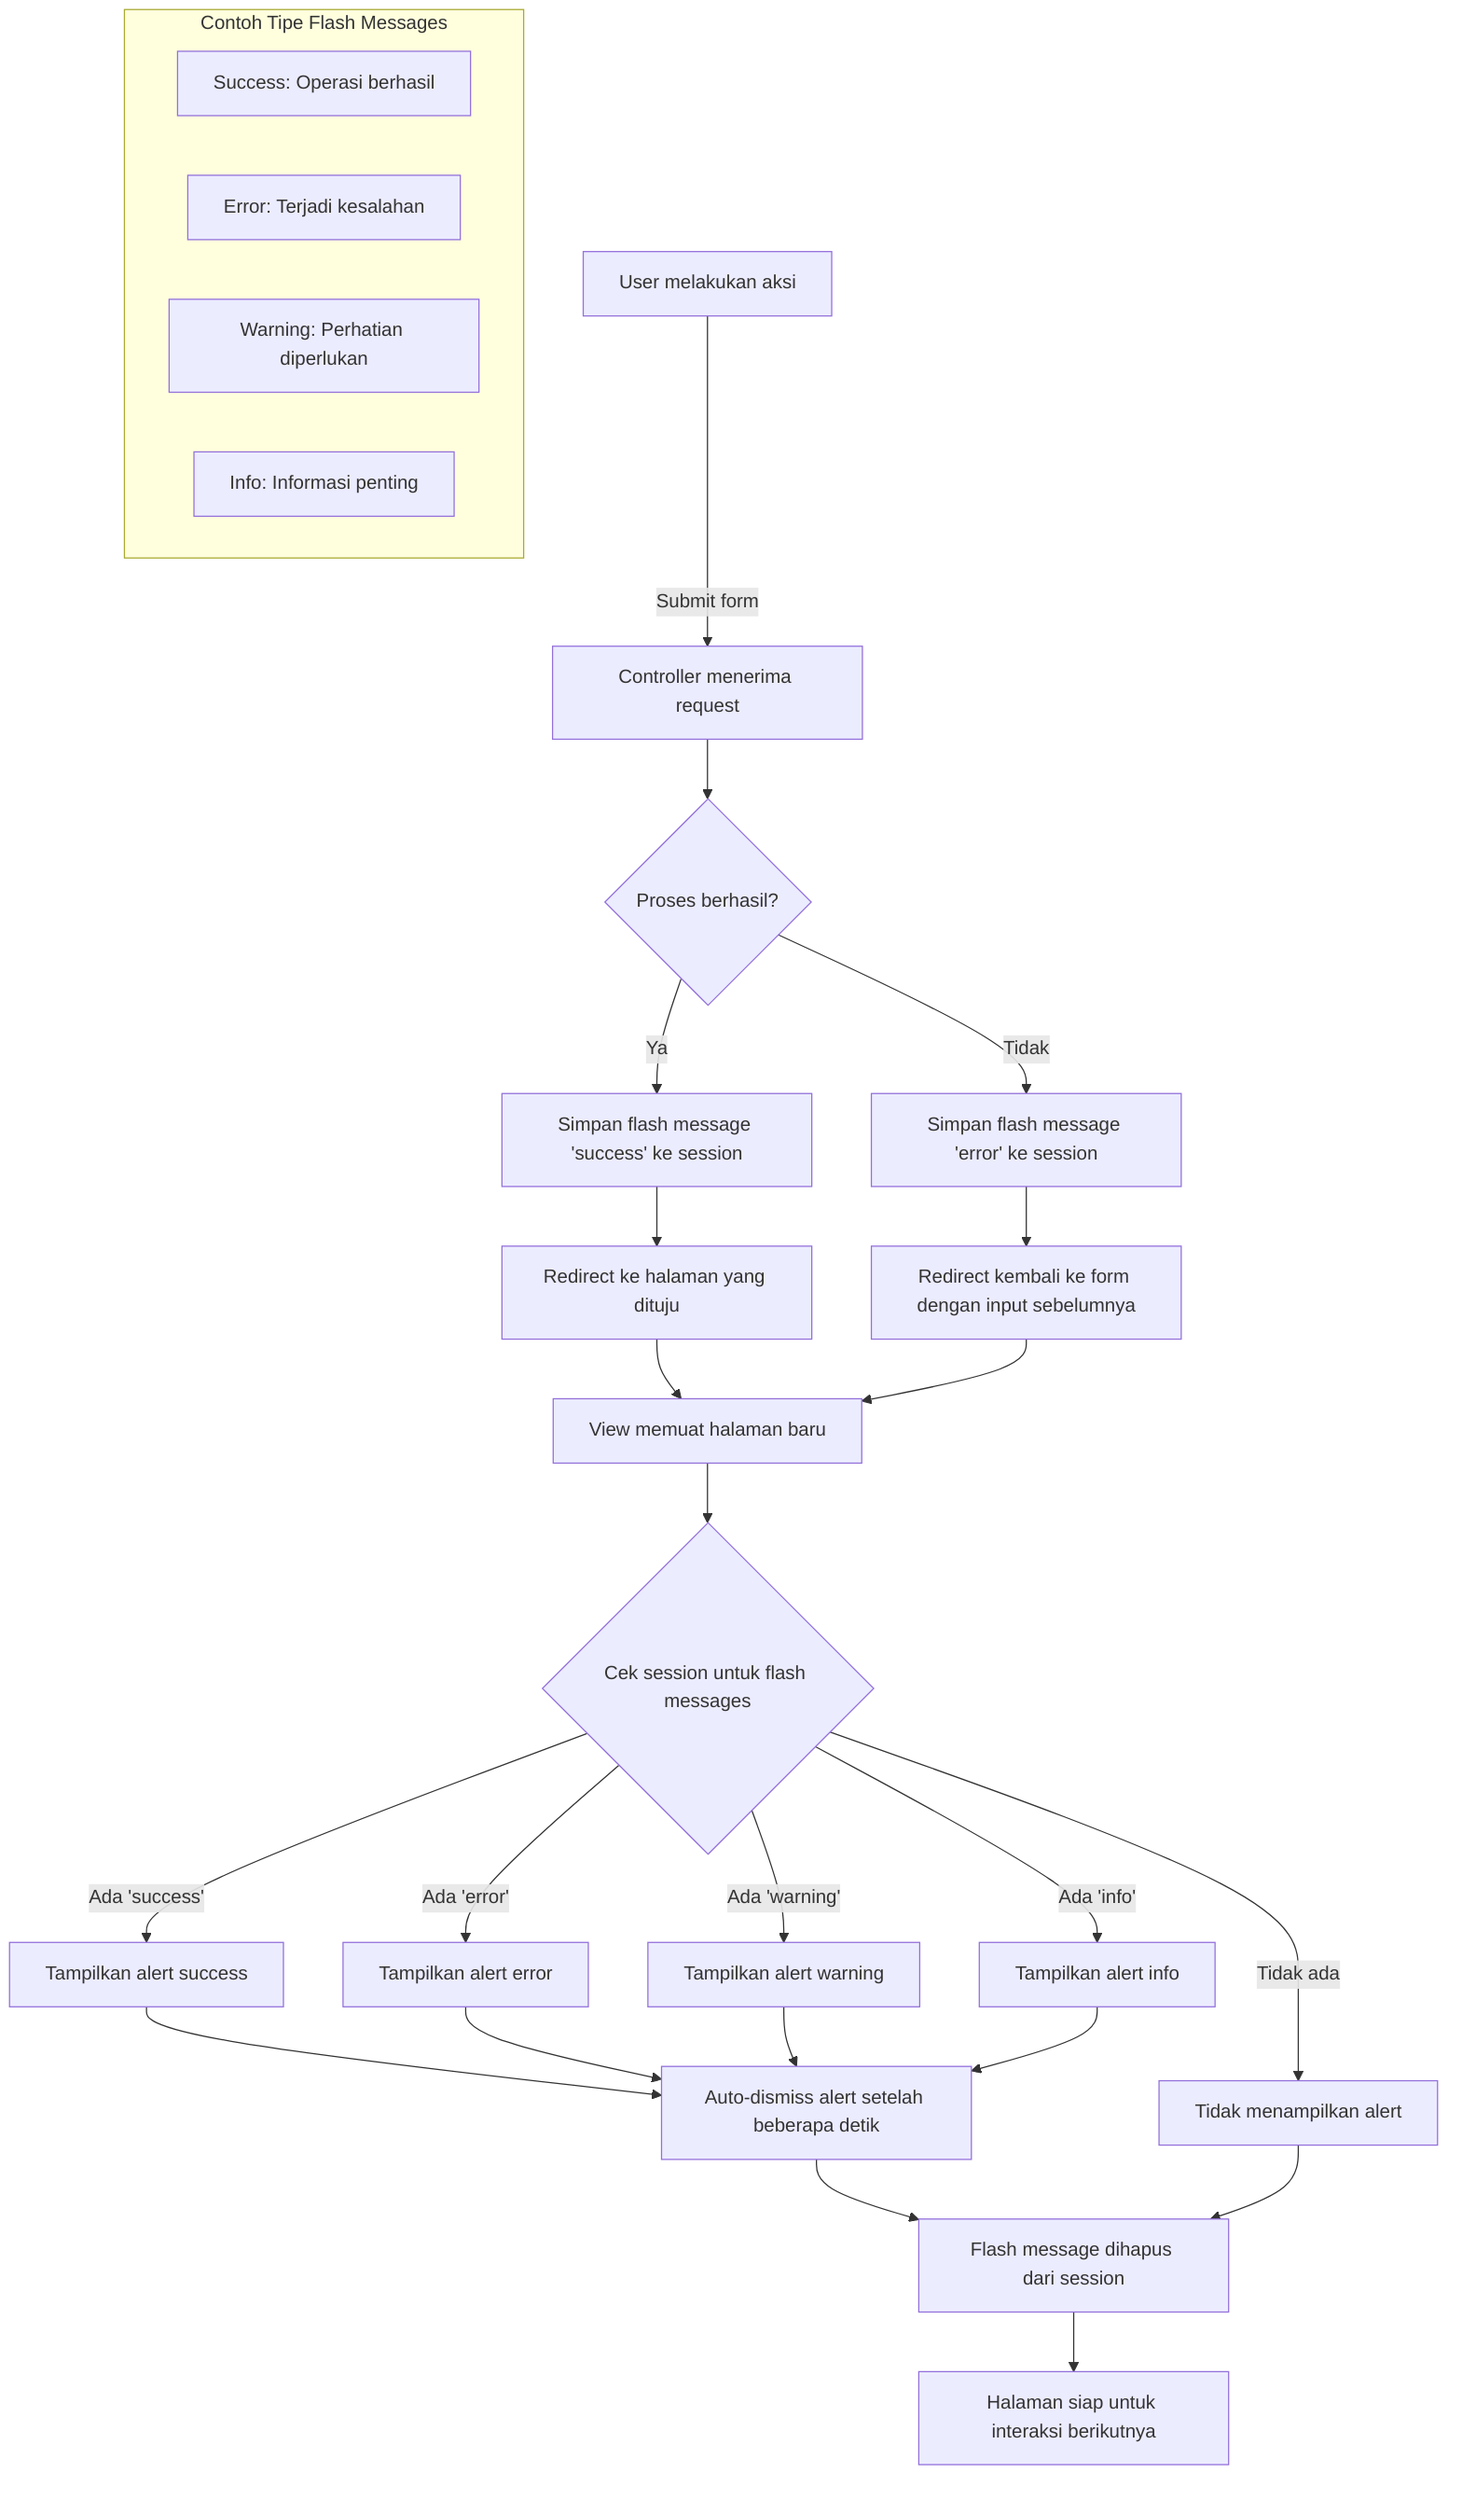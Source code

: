 flowchart TD
    A[User melakukan aksi] -->|Submit form| B[Controller menerima request]
    B --> C{Proses berhasil?}
    
    C -->|Ya| D[Simpan flash message 'success' ke session]
    C -->|Tidak| E[Simpan flash message 'error' ke session]
    
    D --> F[Redirect ke halaman yang dituju]
    E --> G[Redirect kembali ke form dengan input sebelumnya]
    
    F --> H[View memuat halaman baru]
    G --> H
    
    H --> I{Cek session untuk flash messages}
    
    I -->|Ada 'success'| J[Tampilkan alert success]
    I -->|Ada 'error'| K[Tampilkan alert error]
    I -->|Ada 'warning'| L[Tampilkan alert warning]
    I -->|Ada 'info'| M[Tampilkan alert info]
    I -->|Tidak ada| N[Tidak menampilkan alert]
    
    J & K & L & M --> O[Auto-dismiss alert setelah beberapa detik]
    
    O --> P[Flash message dihapus dari session]
    N --> P
    
    P --> Q[Halaman siap untuk interaksi berikutnya]
    
    subgraph "Contoh Tipe Flash Messages"
        R[Success: Operasi berhasil]
        S[Error: Terjadi kesalahan]
        T[Warning: Perhatian diperlukan]
        U[Info: Informasi penting]
    end